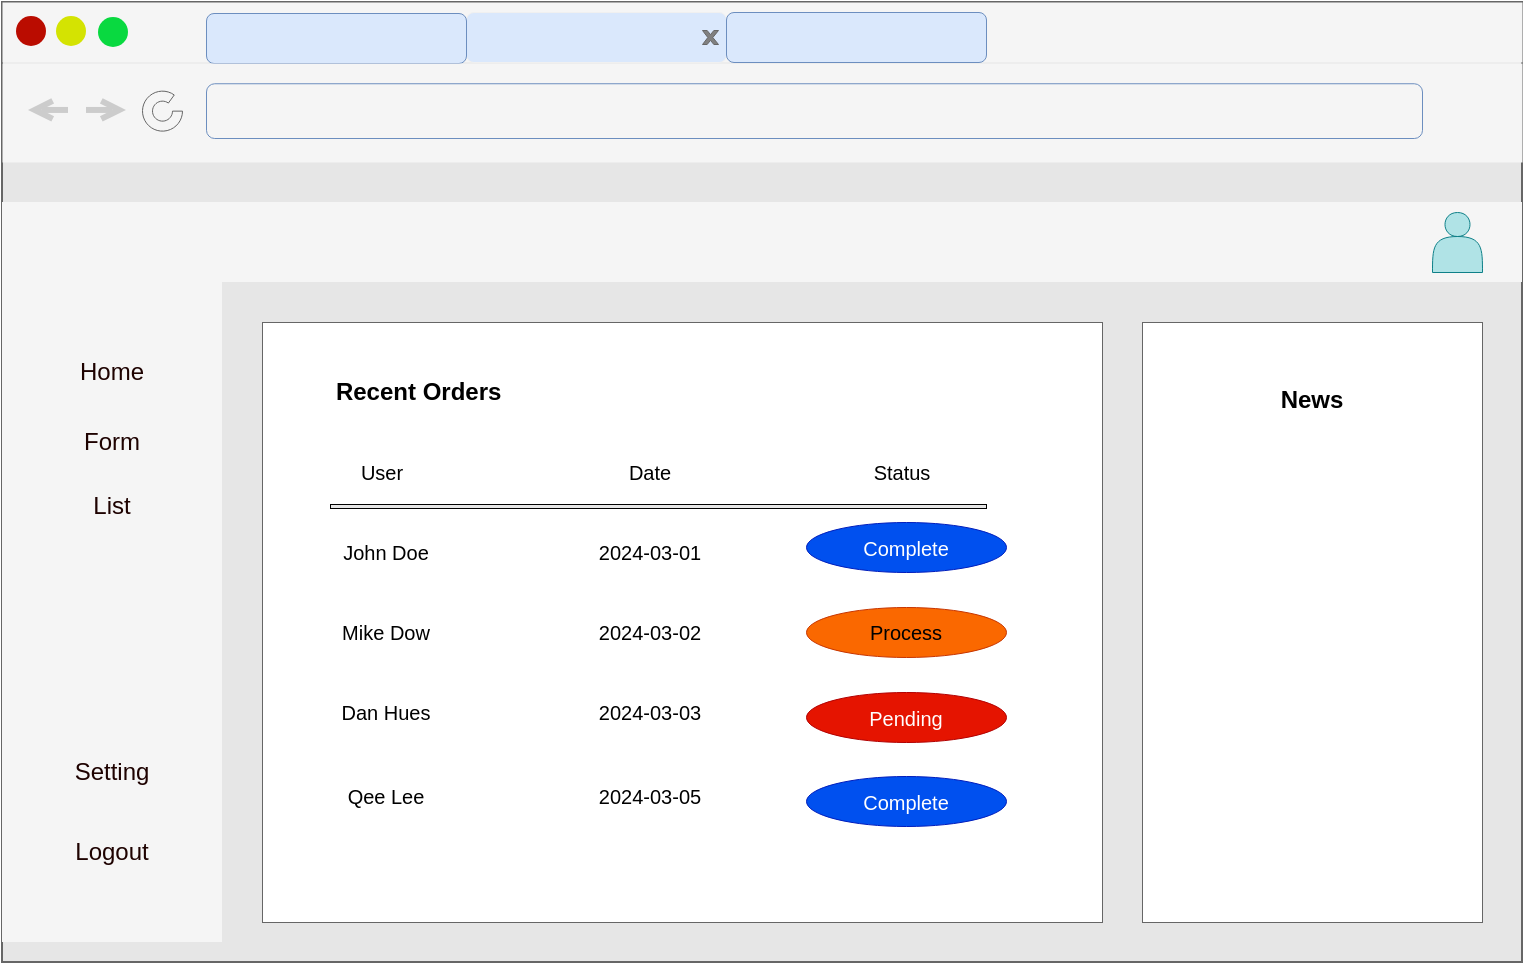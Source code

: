 <mxfile>
    <diagram id="MtCnADsghtARbD1xCMk6" name="ページ1">
        <mxGraphModel dx="906" dy="546" grid="1" gridSize="10" guides="1" tooltips="1" connect="1" arrows="1" fold="1" page="1" pageScale="1" pageWidth="827" pageHeight="1169" math="0" shadow="0">
            <root>
                <mxCell id="0"/>
                <mxCell id="1" parent="0"/>
                <mxCell id="3" value="" style="rounded=0;whiteSpace=wrap;html=1;fillColor=#E6E6E6;fontColor=#333333;strokeColor=#666666;" parent="1" vertex="1">
                    <mxGeometry x="40" y="40" width="760" height="480" as="geometry"/>
                </mxCell>
                <mxCell id="14" value="" style="rounded=0;whiteSpace=wrap;html=1;strokeColor=none;strokeWidth=2;fillColor=#f5f5f5;fontColor=#333333;" parent="1" vertex="1">
                    <mxGeometry x="40" y="140" width="110" height="370" as="geometry"/>
                </mxCell>
                <mxCell id="15" value="Home" style="text;html=1;align=center;verticalAlign=middle;whiteSpace=wrap;rounded=0;strokeWidth=2;fontColor=#1E0200;" parent="1" vertex="1">
                    <mxGeometry x="65" y="210" width="60" height="30" as="geometry"/>
                </mxCell>
                <mxCell id="39" value="" style="group" vertex="1" connectable="0" parent="1">
                    <mxGeometry x="40" y="40" width="760" height="80" as="geometry"/>
                </mxCell>
                <mxCell id="5" value="" style="rounded=0;whiteSpace=wrap;html=1;fillColor=#f5f5f5;fontColor=#333333;strokeColor=none;strokeWidth=0.5;" parent="39" vertex="1">
                    <mxGeometry width="760" height="30" as="geometry"/>
                </mxCell>
                <mxCell id="6" value="" style="ellipse;whiteSpace=wrap;html=1;aspect=fixed;strokeColor=none;fillColor=#BA0C00;gradientColor=none;" parent="39" vertex="1">
                    <mxGeometry x="7" y="7" width="15" height="15" as="geometry"/>
                </mxCell>
                <mxCell id="8" value="" style="ellipse;whiteSpace=wrap;html=1;aspect=fixed;strokeColor=none;fillColor=#D4E302;gradientColor=none;" parent="39" vertex="1">
                    <mxGeometry x="27" y="7" width="15" height="15" as="geometry"/>
                </mxCell>
                <mxCell id="9" value="" style="ellipse;whiteSpace=wrap;html=1;aspect=fixed;strokeColor=none;fillColor=#09D940;gradientColor=none;" parent="39" vertex="1">
                    <mxGeometry x="48" y="7.5" width="15" height="15" as="geometry"/>
                </mxCell>
                <mxCell id="17" value="" style="rounded=1;whiteSpace=wrap;html=1;fillColor=#dae8fc;strokeColor=#F0F0F0;strokeWidth=0.5;" vertex="1" parent="39">
                    <mxGeometry x="232" y="5" width="130" height="25" as="geometry"/>
                </mxCell>
                <mxCell id="19" value="" style="rounded=1;whiteSpace=wrap;html=1;fillColor=#dae8fc;strokeColor=#6c8ebf;strokeWidth=0.5;" vertex="1" parent="39">
                    <mxGeometry x="102" y="5.5" width="130" height="25" as="geometry"/>
                </mxCell>
                <mxCell id="20" value="" style="rounded=1;whiteSpace=wrap;html=1;fillColor=#dae8fc;strokeColor=#6c8ebf;strokeWidth=0.5;" vertex="1" parent="39">
                    <mxGeometry x="362" y="5" width="130" height="25" as="geometry"/>
                </mxCell>
                <mxCell id="23" value="" style="verticalLabelPosition=bottom;verticalAlign=top;html=1;shape=mxgraph.basic.x;strokeWidth=0.5;fillColor=#808080;strokeColor=#666666;" vertex="1" parent="39">
                    <mxGeometry x="350" y="14" width="8" height="7" as="geometry"/>
                </mxCell>
                <mxCell id="26" value="" style="rounded=0;whiteSpace=wrap;html=1;fillColor=#f5f5f5;fontColor=#333333;strokeColor=none;strokeWidth=0.5;" vertex="1" parent="39">
                    <mxGeometry y="30.5" width="760" height="49.5" as="geometry"/>
                </mxCell>
                <mxCell id="29" value="" style="rounded=1;whiteSpace=wrap;html=1;strokeColor=#6c8ebf;strokeWidth=0.5;fillColor=none;" vertex="1" parent="39">
                    <mxGeometry x="102" y="40.63" width="608" height="27.37" as="geometry"/>
                </mxCell>
                <mxCell id="34" value="" style="verticalLabelPosition=bottom;verticalAlign=top;html=1;shape=mxgraph.basic.partConcEllipse;startAngle=0.25;endAngle=0.1;arcWidth=0.5;rounded=1;strokeColor=#666666;strokeWidth=0.5;fillColor=none;" vertex="1" parent="39">
                    <mxGeometry x="70" y="44.32" width="20" height="20" as="geometry"/>
                </mxCell>
                <mxCell id="33" value="" style="endArrow=open;html=1;strokeColor=#CCCCCC;strokeWidth=3;startSize=0;endFill=0;" edge="1" parent="39">
                    <mxGeometry width="50" height="50" relative="1" as="geometry">
                        <mxPoint x="42" y="53.97" as="sourcePoint"/>
                        <mxPoint x="62" y="53.97" as="targetPoint"/>
                    </mxGeometry>
                </mxCell>
                <mxCell id="40" value="" style="endArrow=open;html=1;strokeColor=#CCCCCC;strokeWidth=3;startSize=0;endFill=0;" edge="1" parent="1">
                    <mxGeometry width="50" height="50" relative="1" as="geometry">
                        <mxPoint x="73.0" y="93.97" as="sourcePoint"/>
                        <mxPoint x="53.0" y="93.97" as="targetPoint"/>
                    </mxGeometry>
                </mxCell>
                <mxCell id="42" value="Form" style="text;html=1;align=center;verticalAlign=middle;whiteSpace=wrap;rounded=0;strokeWidth=2;fontColor=#1E0200;" vertex="1" parent="1">
                    <mxGeometry x="65" y="245" width="60" height="30" as="geometry"/>
                </mxCell>
                <mxCell id="43" value="Setting" style="text;html=1;align=center;verticalAlign=middle;whiteSpace=wrap;rounded=0;strokeWidth=2;fontColor=#1E0200;" vertex="1" parent="1">
                    <mxGeometry x="65" y="410" width="60" height="30" as="geometry"/>
                </mxCell>
                <mxCell id="44" value="Logout" style="text;html=1;align=center;verticalAlign=middle;whiteSpace=wrap;rounded=0;strokeWidth=2;fontColor=#1E0200;" vertex="1" parent="1">
                    <mxGeometry x="65" y="450" width="60" height="30" as="geometry"/>
                </mxCell>
                <mxCell id="45" value="" style="rounded=0;whiteSpace=wrap;html=1;strokeColor=none;strokeWidth=2;fillColor=#f5f5f5;fontColor=#333333;" vertex="1" parent="1">
                    <mxGeometry x="150" y="140" width="650" height="40" as="geometry"/>
                </mxCell>
                <mxCell id="51" value="" style="rounded=0;whiteSpace=wrap;html=1;strokeColor=#666666;strokeWidth=0.5;fillColor=#FFFFFF;" vertex="1" parent="1">
                    <mxGeometry x="170" y="200" width="420" height="300" as="geometry"/>
                </mxCell>
                <mxCell id="53" value="Recent Orders&amp;nbsp;" style="text;html=1;align=center;verticalAlign=middle;whiteSpace=wrap;rounded=0;strokeWidth=0.5;strokeColor=none;fontColor=#000000;fontStyle=1" vertex="1" parent="1">
                    <mxGeometry x="200" y="220" width="100" height="30" as="geometry"/>
                </mxCell>
                <mxCell id="54" value="User" style="text;html=1;align=center;verticalAlign=middle;whiteSpace=wrap;rounded=0;strokeWidth=0.5;strokeColor=none;fontColor=#000000;fontSize=10;" vertex="1" parent="1">
                    <mxGeometry x="180" y="260" width="100" height="30" as="geometry"/>
                </mxCell>
                <mxCell id="55" value="Date" style="text;html=1;align=center;verticalAlign=middle;whiteSpace=wrap;rounded=0;strokeWidth=0.5;strokeColor=none;fontColor=#000000;fontSize=10;" vertex="1" parent="1">
                    <mxGeometry x="313.5" y="260" width="100" height="30" as="geometry"/>
                </mxCell>
                <mxCell id="56" value="Status" style="text;html=1;align=center;verticalAlign=middle;whiteSpace=wrap;rounded=0;strokeWidth=0.5;strokeColor=none;fontColor=#000000;fontSize=10;" vertex="1" parent="1">
                    <mxGeometry x="440" y="260" width="100" height="30" as="geometry"/>
                </mxCell>
                <mxCell id="57" value="John Doe" style="text;html=1;strokeColor=none;fillColor=none;align=center;verticalAlign=middle;whiteSpace=wrap;rounded=0;strokeWidth=0.5;fontSize=10;fontColor=#000000;" vertex="1" parent="1">
                    <mxGeometry x="202" y="300" width="60" height="30" as="geometry"/>
                </mxCell>
                <mxCell id="58" value="2024-03-01" style="text;html=1;strokeColor=none;fillColor=none;align=center;verticalAlign=middle;whiteSpace=wrap;rounded=0;strokeWidth=0.5;fontSize=10;fontColor=#000000;" vertex="1" parent="1">
                    <mxGeometry x="333.5" y="300" width="60" height="30" as="geometry"/>
                </mxCell>
                <mxCell id="59" value="2024-03-02" style="text;html=1;strokeColor=none;fillColor=none;align=center;verticalAlign=middle;whiteSpace=wrap;rounded=0;strokeWidth=0.5;fontSize=10;fontColor=#000000;" vertex="1" parent="1">
                    <mxGeometry x="333.5" y="340" width="60" height="30" as="geometry"/>
                </mxCell>
                <mxCell id="60" value="2024-03-03" style="text;html=1;strokeColor=none;fillColor=none;align=center;verticalAlign=middle;whiteSpace=wrap;rounded=0;strokeWidth=0.5;fontSize=10;fontColor=#000000;" vertex="1" parent="1">
                    <mxGeometry x="333.5" y="380" width="60" height="30" as="geometry"/>
                </mxCell>
                <mxCell id="61" value="2024-03-05" style="text;html=1;strokeColor=none;fillColor=none;align=center;verticalAlign=middle;whiteSpace=wrap;rounded=0;strokeWidth=0.5;fontSize=10;fontColor=#000000;" vertex="1" parent="1">
                    <mxGeometry x="333.5" y="422" width="60" height="30" as="geometry"/>
                </mxCell>
                <mxCell id="62" value="Mike Dow" style="text;html=1;strokeColor=none;fillColor=none;align=center;verticalAlign=middle;whiteSpace=wrap;rounded=0;strokeWidth=0.5;fontSize=10;fontColor=#000000;" vertex="1" parent="1">
                    <mxGeometry x="202" y="340" width="60" height="30" as="geometry"/>
                </mxCell>
                <mxCell id="63" value="Dan Hues" style="text;html=1;strokeColor=none;fillColor=none;align=center;verticalAlign=middle;whiteSpace=wrap;rounded=0;strokeWidth=0.5;fontSize=10;fontColor=#000000;" vertex="1" parent="1">
                    <mxGeometry x="202" y="380" width="60" height="30" as="geometry"/>
                </mxCell>
                <mxCell id="64" value="Qee Lee" style="text;html=1;strokeColor=none;fillColor=none;align=center;verticalAlign=middle;whiteSpace=wrap;rounded=0;strokeWidth=0.5;fontSize=10;fontColor=#000000;" vertex="1" parent="1">
                    <mxGeometry x="202" y="422" width="60" height="30" as="geometry"/>
                </mxCell>
                <mxCell id="65" value="Complete" style="ellipse;whiteSpace=wrap;html=1;align=center;newEdgeStyle={&quot;edgeStyle&quot;:&quot;entityRelationEdgeStyle&quot;,&quot;startArrow&quot;:&quot;none&quot;,&quot;endArrow&quot;:&quot;none&quot;,&quot;segment&quot;:10,&quot;curved&quot;:1,&quot;sourcePerimeterSpacing&quot;:0,&quot;targetPerimeterSpacing&quot;:0};treeFolding=1;treeMoving=1;rounded=1;strokeColor=#001DBC;strokeWidth=0.5;fontSize=10;fillColor=#0050ef;fontColor=#ffffff;" vertex="1" parent="1">
                    <mxGeometry x="442" y="300" width="100" height="25" as="geometry"/>
                </mxCell>
                <mxCell id="66" value="Process" style="ellipse;whiteSpace=wrap;html=1;align=center;newEdgeStyle={&quot;edgeStyle&quot;:&quot;entityRelationEdgeStyle&quot;,&quot;startArrow&quot;:&quot;none&quot;,&quot;endArrow&quot;:&quot;none&quot;,&quot;segment&quot;:10,&quot;curved&quot;:1,&quot;sourcePerimeterSpacing&quot;:0,&quot;targetPerimeterSpacing&quot;:0};treeFolding=1;treeMoving=1;rounded=1;strokeColor=#C73500;strokeWidth=0.5;fontSize=10;fillColor=#fa6800;fontColor=#000000;" vertex="1" parent="1">
                    <mxGeometry x="442" y="342.5" width="100" height="25" as="geometry"/>
                </mxCell>
                <mxCell id="67" value="Pending" style="ellipse;whiteSpace=wrap;html=1;align=center;newEdgeStyle={&quot;edgeStyle&quot;:&quot;entityRelationEdgeStyle&quot;,&quot;startArrow&quot;:&quot;none&quot;,&quot;endArrow&quot;:&quot;none&quot;,&quot;segment&quot;:10,&quot;curved&quot;:1,&quot;sourcePerimeterSpacing&quot;:0,&quot;targetPerimeterSpacing&quot;:0};treeFolding=1;treeMoving=1;rounded=1;strokeColor=#B20000;strokeWidth=0.5;fontSize=10;fillColor=#e51400;fontColor=#ffffff;" vertex="1" parent="1">
                    <mxGeometry x="442" y="385" width="100" height="25" as="geometry"/>
                </mxCell>
                <mxCell id="68" value="Complete" style="ellipse;whiteSpace=wrap;html=1;align=center;newEdgeStyle={&quot;edgeStyle&quot;:&quot;entityRelationEdgeStyle&quot;,&quot;startArrow&quot;:&quot;none&quot;,&quot;endArrow&quot;:&quot;none&quot;,&quot;segment&quot;:10,&quot;curved&quot;:1,&quot;sourcePerimeterSpacing&quot;:0,&quot;targetPerimeterSpacing&quot;:0};treeFolding=1;treeMoving=1;rounded=1;strokeColor=#001DBC;strokeWidth=0.5;fontSize=10;fillColor=#0050ef;fontColor=#ffffff;" vertex="1" parent="1">
                    <mxGeometry x="442" y="427" width="100" height="25" as="geometry"/>
                </mxCell>
                <mxCell id="72" value="" style="rounded=0;whiteSpace=wrap;html=1;strokeColor=default;strokeWidth=0.5;fontSize=10;fontColor=#000000;fillColor=#E6E6E6;" vertex="1" parent="1">
                    <mxGeometry x="204" y="291" width="328" height="2" as="geometry"/>
                </mxCell>
                <mxCell id="73" value="" style="rounded=0;whiteSpace=wrap;html=1;strokeColor=#666666;strokeWidth=0.5;fillColor=#FFFFFF;" vertex="1" parent="1">
                    <mxGeometry x="610" y="200" width="170" height="300" as="geometry"/>
                </mxCell>
                <mxCell id="74" value="News" style="text;html=1;align=center;verticalAlign=middle;whiteSpace=wrap;rounded=0;strokeWidth=0.5;strokeColor=none;fontColor=#000000;fontStyle=1" vertex="1" parent="1">
                    <mxGeometry x="645" y="224" width="100" height="30" as="geometry"/>
                </mxCell>
                <mxCell id="75" value="List" style="text;html=1;align=center;verticalAlign=middle;whiteSpace=wrap;rounded=0;strokeWidth=2;fontColor=#1E0200;" vertex="1" parent="1">
                    <mxGeometry x="65" y="277" width="60" height="30" as="geometry"/>
                </mxCell>
                <mxCell id="76" value="" style="shape=actor;whiteSpace=wrap;html=1;rounded=1;strokeColor=#0e8088;strokeWidth=0.5;fontSize=10;fillColor=#b0e3e6;" vertex="1" parent="1">
                    <mxGeometry x="755" y="145" width="25" height="30" as="geometry"/>
                </mxCell>
            </root>
        </mxGraphModel>
    </diagram>
</mxfile>